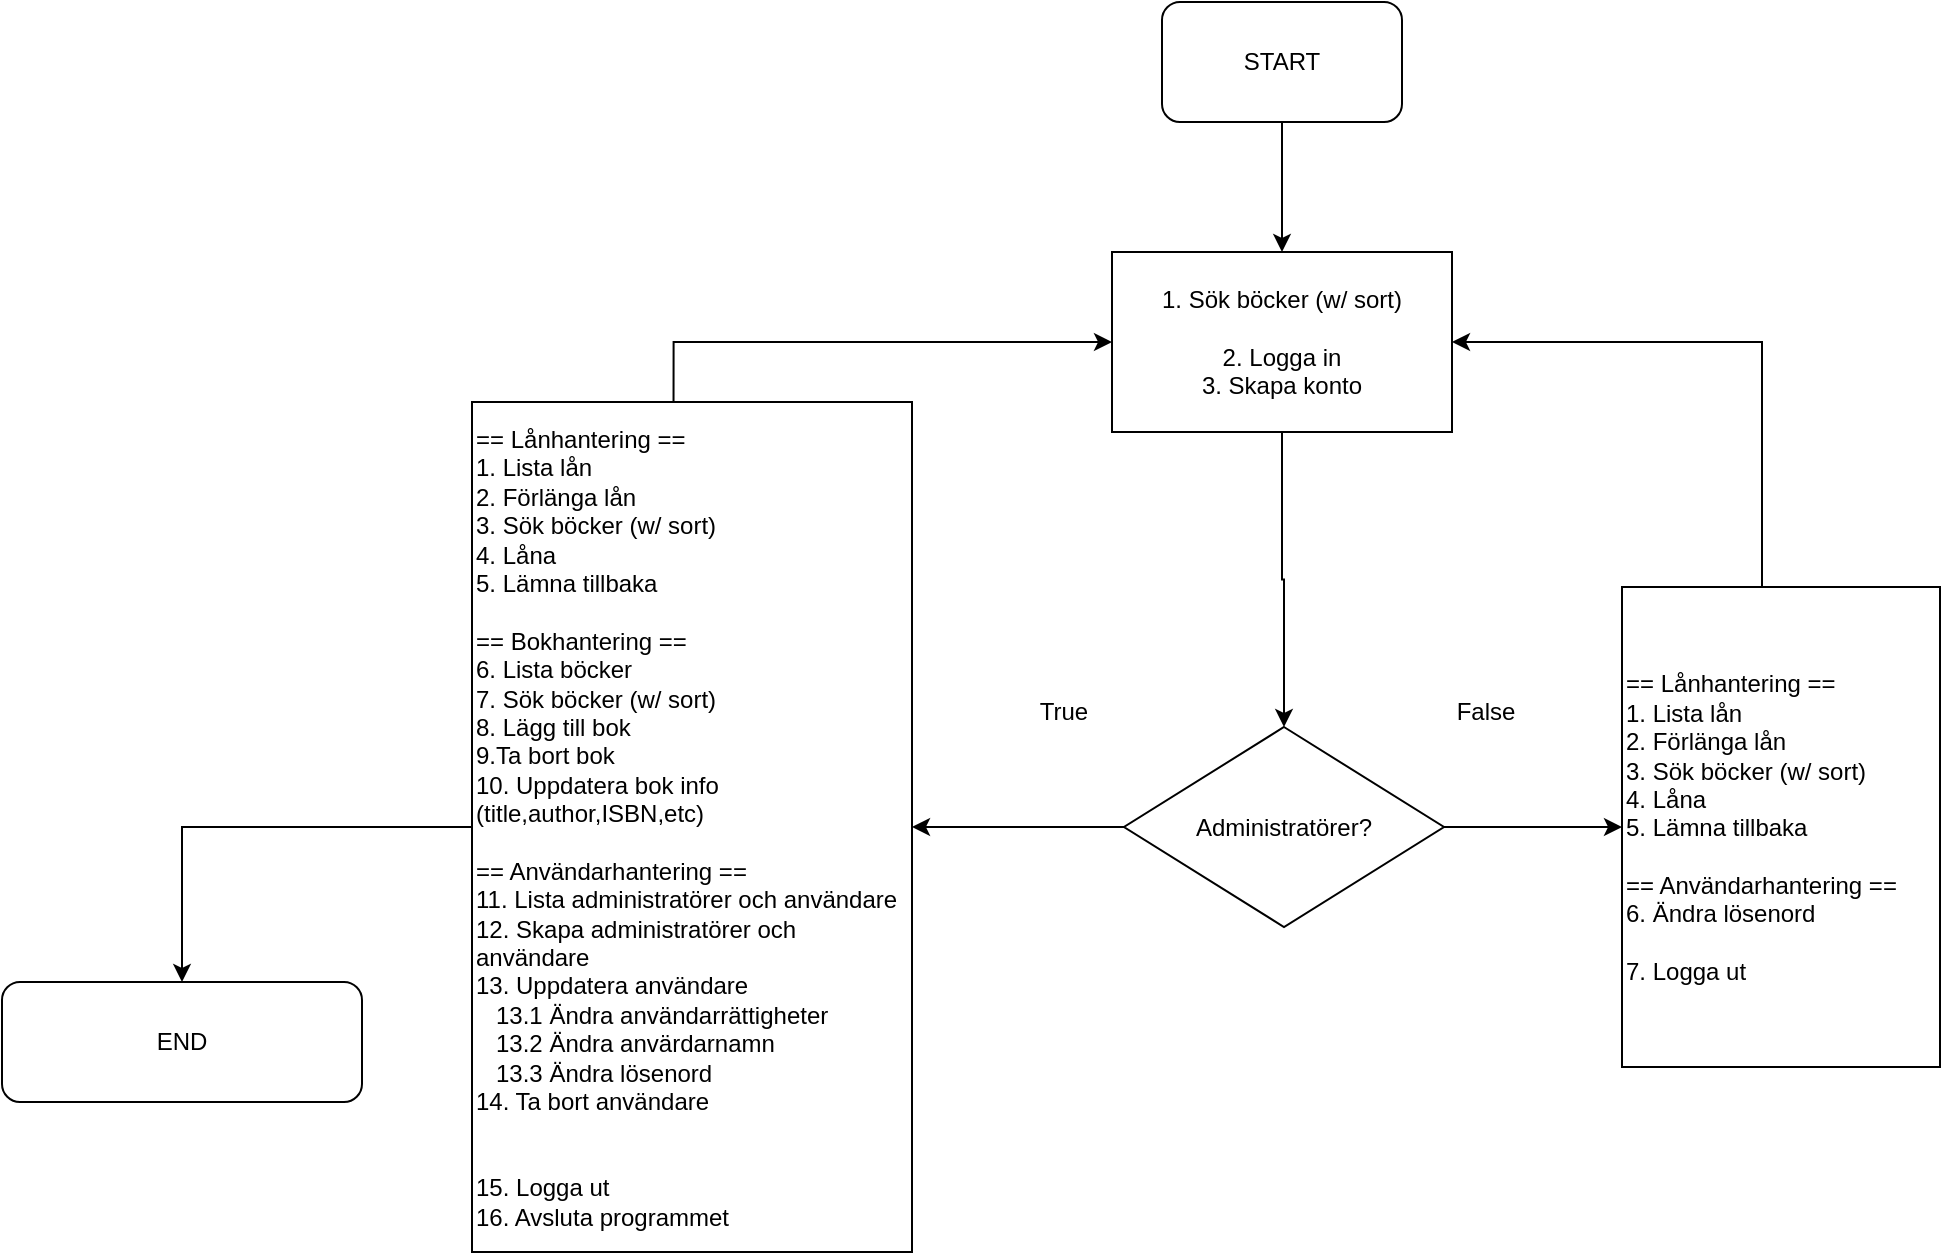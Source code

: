<mxfile version="25.0.3">
  <diagram name="Page-1" id="esaoYNJ4XWV9G6-p3Pom">
    <mxGraphModel dx="2532" dy="1719" grid="1" gridSize="10" guides="1" tooltips="1" connect="1" arrows="1" fold="1" page="1" pageScale="1" pageWidth="827" pageHeight="1169" math="0" shadow="0">
      <root>
        <mxCell id="0" />
        <mxCell id="1" parent="0" />
        <mxCell id="0mwjVfkE0feZcu9_tGYi-4" style="edgeStyle=orthogonalEdgeStyle;rounded=0;orthogonalLoop=1;jettySize=auto;html=1;exitX=0.5;exitY=1;exitDx=0;exitDy=0;entryX=0.5;entryY=0;entryDx=0;entryDy=0;" parent="1" source="0mwjVfkE0feZcu9_tGYi-27" target="0mwjVfkE0feZcu9_tGYi-2" edge="1">
          <mxGeometry relative="1" as="geometry">
            <mxPoint x="445.0" y="-70" as="sourcePoint" />
          </mxGeometry>
        </mxCell>
        <mxCell id="0mwjVfkE0feZcu9_tGYi-12" value="" style="edgeStyle=orthogonalEdgeStyle;rounded=0;orthogonalLoop=1;jettySize=auto;html=1;" parent="1" source="0mwjVfkE0feZcu9_tGYi-2" target="0mwjVfkE0feZcu9_tGYi-8" edge="1">
          <mxGeometry relative="1" as="geometry" />
        </mxCell>
        <mxCell id="0mwjVfkE0feZcu9_tGYi-2" value="Administratörer?" style="rhombus;whiteSpace=wrap;html=1;" parent="1" vertex="1">
          <mxGeometry x="321" y="182.5" width="160" height="100" as="geometry" />
        </mxCell>
        <mxCell id="0mwjVfkE0feZcu9_tGYi-35" style="edgeStyle=orthogonalEdgeStyle;rounded=0;orthogonalLoop=1;jettySize=auto;html=1;entryX=0;entryY=0.5;entryDx=0;entryDy=0;exitX=0.458;exitY=0.008;exitDx=0;exitDy=0;exitPerimeter=0;" parent="1" source="0mwjVfkE0feZcu9_tGYi-7" target="0mwjVfkE0feZcu9_tGYi-27" edge="1">
          <mxGeometry relative="1" as="geometry">
            <Array as="points">
              <mxPoint x="96" y="-10" />
            </Array>
          </mxGeometry>
        </mxCell>
        <mxCell id="0mwjVfkE0feZcu9_tGYi-39" style="edgeStyle=orthogonalEdgeStyle;rounded=0;orthogonalLoop=1;jettySize=auto;html=1;entryX=0.5;entryY=0;entryDx=0;entryDy=0;" parent="1" source="0mwjVfkE0feZcu9_tGYi-7" target="0mwjVfkE0feZcu9_tGYi-38" edge="1">
          <mxGeometry relative="1" as="geometry" />
        </mxCell>
        <mxCell id="0mwjVfkE0feZcu9_tGYi-7" value="&lt;div&gt;&lt;div&gt;== Lånhantering ==&lt;/div&gt;1. Lista lån&lt;div&gt;2. Förlänga lån&lt;br&gt;&lt;div&gt;3. Sök böcker (w/ sort)&lt;br&gt;&lt;div&gt;&lt;div&gt;4. Låna&lt;span style=&quot;background-color: initial;&quot;&gt;&amp;nbsp;&lt;/span&gt;&lt;/div&gt;&lt;div&gt;5. Lämna tillbaka&lt;/div&gt;&lt;/div&gt;&lt;/div&gt;&lt;/div&gt;&lt;/div&gt;&lt;div&gt;&lt;span style=&quot;&quot;&gt;&lt;br&gt;&lt;/span&gt;&lt;/div&gt;&lt;div&gt;&lt;span style=&quot;&quot;&gt;== Bokhantering ==&lt;/span&gt;&lt;/div&gt;&lt;span style=&quot;&quot;&gt;6. Lista böcker&lt;/span&gt;&lt;div&gt;7. Sök böcker (w/ sort)&lt;br&gt;&lt;div&gt;8. Lägg till bok&lt;/div&gt;&lt;div&gt;9.Ta bort bok&lt;/div&gt;&lt;div&gt;10. Uppdatera bok info (title,author,ISBN,etc)&lt;/div&gt;&lt;div&gt;&lt;br&gt;&lt;/div&gt;&lt;div&gt;== Användarhantering ==&lt;br&gt;&lt;div style=&quot;&quot;&gt;11. Lista administratörer och användare&lt;/div&gt;&lt;div style=&quot;&quot;&gt;12. Skapa&amp;nbsp;&lt;span style=&quot;background-color: initial;&quot;&gt;administratörer och användare&lt;/span&gt;&lt;/div&gt;&lt;div style=&quot;&quot;&gt;13. Uppdatera användare&lt;/div&gt;&lt;div style=&quot;&quot;&gt;&amp;nbsp; &amp;nbsp;13.1&amp;nbsp;&lt;span style=&quot;background-color: initial;&quot;&gt;Ändra användarrättigheter&lt;/span&gt;&lt;span style=&quot;background-color: initial;&quot;&gt;&amp;nbsp;&lt;/span&gt;&lt;/div&gt;&lt;div style=&quot;&quot;&gt;&amp;nbsp; &amp;nbsp;13.2 Ändra anvärdarnamn&lt;/div&gt;&lt;div style=&quot;&quot;&gt;&amp;nbsp; &amp;nbsp;13.3&amp;nbsp;&lt;span style=&quot;background-color: initial;&quot;&gt;Ändra lösenord&lt;/span&gt;&lt;/div&gt;&lt;div style=&quot;&quot;&gt;&lt;div&gt;&lt;div&gt;14. Ta bort användare&lt;/div&gt;&lt;div&gt;&lt;br&gt;&lt;/div&gt;&lt;div&gt;&lt;br&gt;&lt;/div&gt;&lt;div&gt;15. Logga ut&lt;/div&gt;&lt;/div&gt;&lt;div&gt;16. Avsluta programmet&lt;/div&gt;&lt;/div&gt;&lt;/div&gt;&lt;/div&gt;" style="rounded=0;whiteSpace=wrap;html=1;align=left;" parent="1" vertex="1">
          <mxGeometry x="-5" y="20" width="220" height="425" as="geometry" />
        </mxCell>
        <mxCell id="0mwjVfkE0feZcu9_tGYi-33" style="edgeStyle=orthogonalEdgeStyle;rounded=0;orthogonalLoop=1;jettySize=auto;html=1;entryX=1;entryY=0.5;entryDx=0;entryDy=0;" parent="1" source="0mwjVfkE0feZcu9_tGYi-8" target="0mwjVfkE0feZcu9_tGYi-27" edge="1">
          <mxGeometry relative="1" as="geometry">
            <Array as="points">
              <mxPoint x="640" y="-10" />
            </Array>
          </mxGeometry>
        </mxCell>
        <mxCell id="0mwjVfkE0feZcu9_tGYi-8" value="&lt;div&gt;== Lånhantering ==&lt;/div&gt;1. Lista lån&lt;div&gt;2. Förlänga lån&lt;br&gt;&lt;div&gt;3. Sök böcker (w/ sort)&lt;br&gt;&lt;div&gt;&lt;div&gt;4. Låna&lt;span style=&quot;background-color: initial;&quot;&gt;&amp;nbsp;&lt;/span&gt;&lt;/div&gt;&lt;div&gt;5. Lämna tillbaka&lt;/div&gt;&lt;div&gt;&lt;br&gt;&lt;/div&gt;&lt;div&gt;== Användarhantering ==&lt;/div&gt;&lt;div&gt;6. Ändra lösenord&lt;/div&gt;&lt;div&gt;&lt;br&gt;&lt;/div&gt;&lt;div&gt;7. Logga ut&lt;/div&gt;&lt;/div&gt;&lt;/div&gt;&lt;/div&gt;" style="rounded=0;whiteSpace=wrap;html=1;align=left;" parent="1" vertex="1">
          <mxGeometry x="570" y="112.5" width="159" height="240" as="geometry" />
        </mxCell>
        <mxCell id="0mwjVfkE0feZcu9_tGYi-13" value="True" style="text;html=1;align=center;verticalAlign=middle;whiteSpace=wrap;rounded=0;" parent="1" vertex="1">
          <mxGeometry x="261" y="160" width="60" height="30" as="geometry" />
        </mxCell>
        <mxCell id="0mwjVfkE0feZcu9_tGYi-14" value="False" style="text;html=1;align=center;verticalAlign=middle;whiteSpace=wrap;rounded=0;" parent="1" vertex="1">
          <mxGeometry x="472" y="160" width="60" height="30" as="geometry" />
        </mxCell>
        <mxCell id="0mwjVfkE0feZcu9_tGYi-27" value="&lt;div&gt;1.&amp;nbsp;&lt;span style=&quot;text-align: left; background-color: initial;&quot;&gt;Sök böcker (w/ sort)&lt;/span&gt;&lt;/div&gt;&lt;div&gt;&lt;span style=&quot;text-align: left; background-color: initial;&quot;&gt;&lt;br&gt;&lt;/span&gt;&lt;/div&gt;2. Logga in&lt;div&gt;3. Skapa konto&lt;/div&gt;" style="rounded=0;whiteSpace=wrap;html=1;" parent="1" vertex="1">
          <mxGeometry x="315" y="-55" width="170" height="90" as="geometry" />
        </mxCell>
        <mxCell id="0mwjVfkE0feZcu9_tGYi-29" style="edgeStyle=orthogonalEdgeStyle;rounded=0;orthogonalLoop=1;jettySize=auto;html=1;entryX=0.5;entryY=0;entryDx=0;entryDy=0;" parent="1" source="0mwjVfkE0feZcu9_tGYi-28" target="0mwjVfkE0feZcu9_tGYi-27" edge="1">
          <mxGeometry relative="1" as="geometry" />
        </mxCell>
        <mxCell id="0mwjVfkE0feZcu9_tGYi-28" value="START" style="rounded=1;whiteSpace=wrap;html=1;" parent="1" vertex="1">
          <mxGeometry x="340" y="-180" width="120" height="60" as="geometry" />
        </mxCell>
        <mxCell id="0mwjVfkE0feZcu9_tGYi-38" value="END" style="rounded=1;whiteSpace=wrap;html=1;" parent="1" vertex="1">
          <mxGeometry x="-240" y="310" width="180" height="60" as="geometry" />
        </mxCell>
        <mxCell id="vsFM9ZWCIK0wbsTtDRCM-3" value="" style="edgeStyle=orthogonalEdgeStyle;rounded=0;orthogonalLoop=1;jettySize=auto;html=1;entryX=1;entryY=0.5;entryDx=0;entryDy=0;" edge="1" parent="1" source="0mwjVfkE0feZcu9_tGYi-2" target="0mwjVfkE0feZcu9_tGYi-7">
          <mxGeometry relative="1" as="geometry">
            <mxPoint x="320" y="200" as="sourcePoint" />
            <mxPoint x="200" y="232.5" as="targetPoint" />
          </mxGeometry>
        </mxCell>
      </root>
    </mxGraphModel>
  </diagram>
</mxfile>
